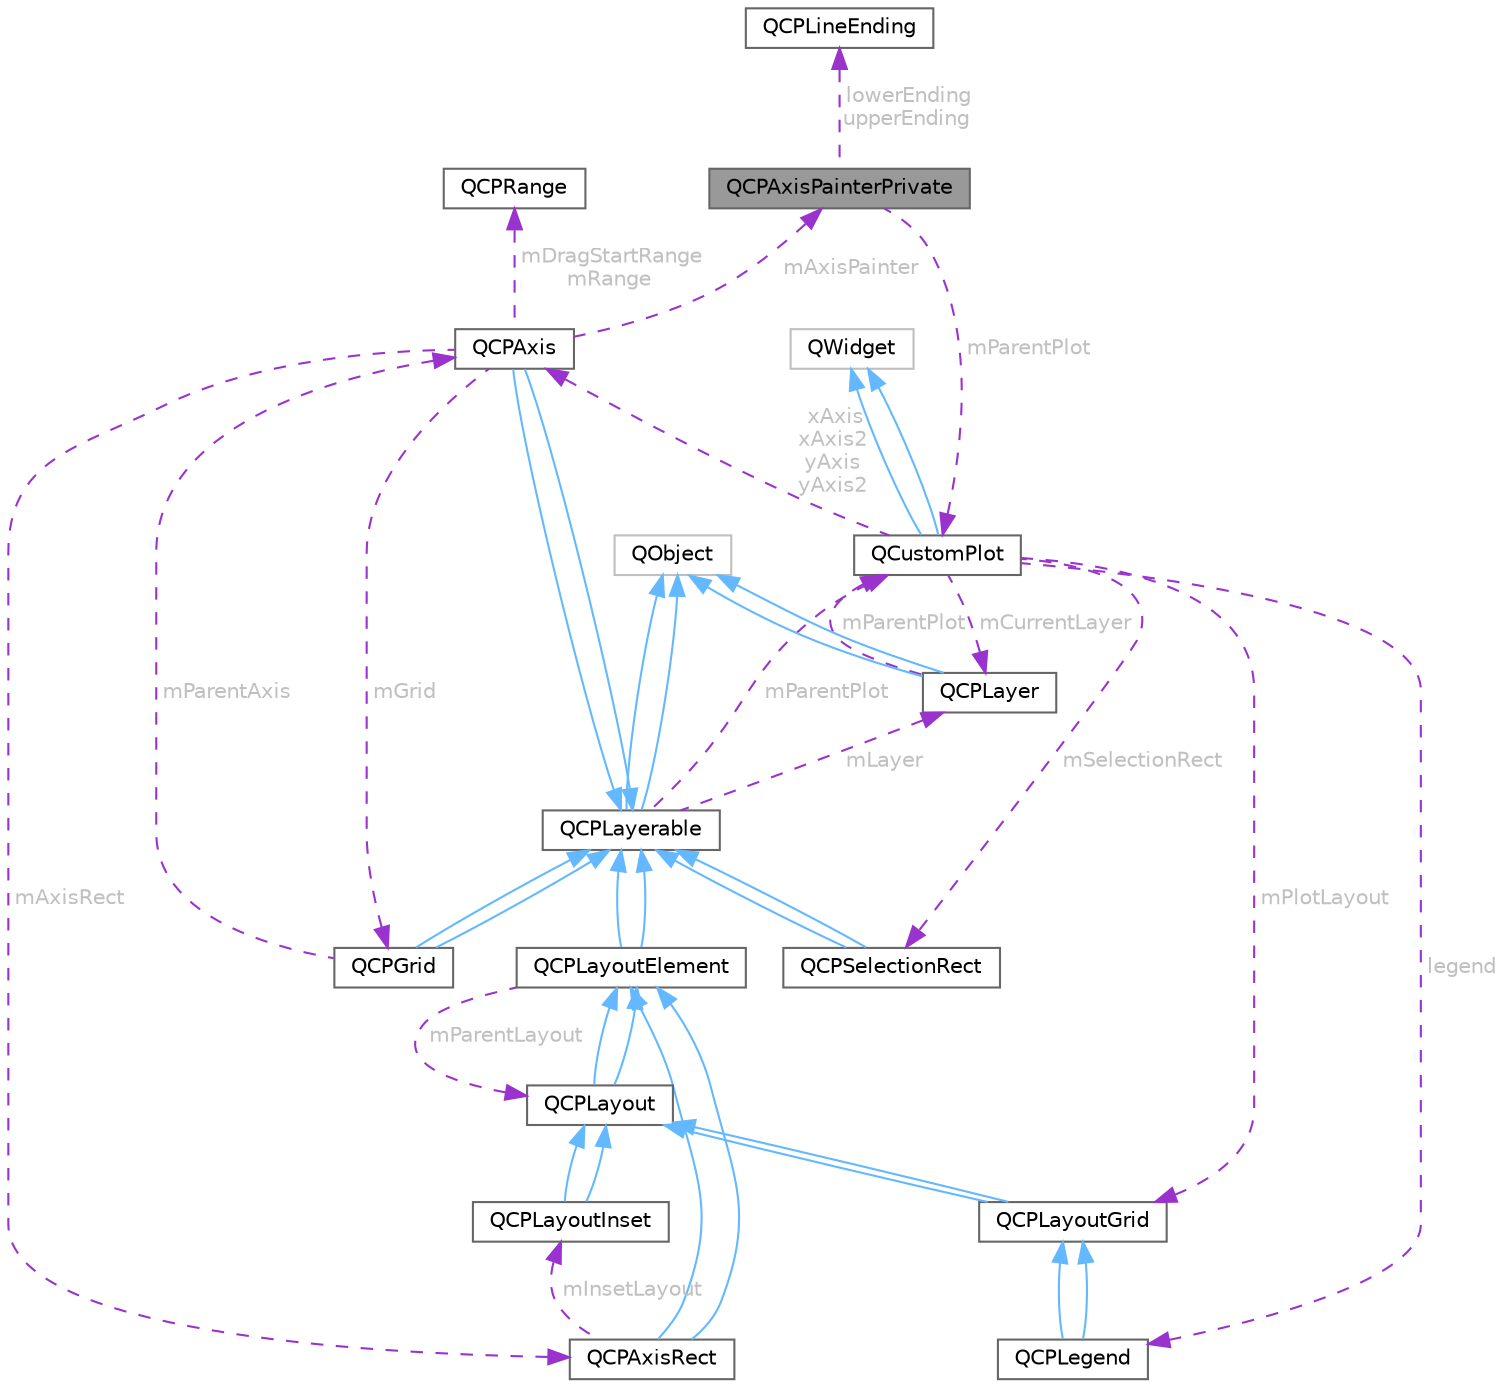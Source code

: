 digraph "QCPAxisPainterPrivate"
{
 // LATEX_PDF_SIZE
  bgcolor="transparent";
  edge [fontname=Helvetica,fontsize=10,labelfontname=Helvetica,labelfontsize=10];
  node [fontname=Helvetica,fontsize=10,shape=box,height=0.2,width=0.4];
  Node1 [id="Node000001",label="QCPAxisPainterPrivate",height=0.2,width=0.4,color="gray40", fillcolor="grey60", style="filled", fontcolor="black",tooltip=" "];
  Node2 -> Node1 [id="edge1_Node000001_Node000002",dir="back",color="darkorchid3",style="dashed",tooltip=" ",label=" lowerEnding\nupperEnding",fontcolor="grey" ];
  Node2 [id="Node000002",label="QCPLineEnding",height=0.2,width=0.4,color="gray40", fillcolor="white", style="filled",URL="$class_q_c_p_line_ending.html",tooltip="Handles the different ending decorations for line-like items."];
  Node3 -> Node1 [id="edge2_Node000001_Node000003",dir="back",color="darkorchid3",style="dashed",tooltip=" ",label=" mParentPlot",fontcolor="grey" ];
  Node3 [id="Node000003",label="QCustomPlot",height=0.2,width=0.4,color="gray40", fillcolor="white", style="filled",URL="$class_q_custom_plot.html",tooltip="The central class of the library. This is the QWidget which displays the plot and interacts with the ..."];
  Node4 -> Node3 [id="edge3_Node000003_Node000004",dir="back",color="steelblue1",style="solid",tooltip=" "];
  Node4 [id="Node000004",label="QWidget",height=0.2,width=0.4,color="grey75", fillcolor="white", style="filled",tooltip=" "];
  Node4 -> Node3 [id="edge4_Node000003_Node000004",dir="back",color="steelblue1",style="solid",tooltip=" "];
  Node5 -> Node3 [id="edge5_Node000003_Node000005",dir="back",color="darkorchid3",style="dashed",tooltip=" ",label=" xAxis\nxAxis2\nyAxis\nyAxis2",fontcolor="grey" ];
  Node5 [id="Node000005",label="QCPAxis",height=0.2,width=0.4,color="gray40", fillcolor="white", style="filled",URL="$class_q_c_p_axis.html",tooltip="Manages a single axis inside a QCustomPlot."];
  Node6 -> Node5 [id="edge6_Node000005_Node000006",dir="back",color="steelblue1",style="solid",tooltip=" "];
  Node6 [id="Node000006",label="QCPLayerable",height=0.2,width=0.4,color="gray40", fillcolor="white", style="filled",URL="$class_q_c_p_layerable.html",tooltip="Base class for all drawable objects."];
  Node7 -> Node6 [id="edge7_Node000006_Node000007",dir="back",color="steelblue1",style="solid",tooltip=" "];
  Node7 [id="Node000007",label="QObject",height=0.2,width=0.4,color="grey75", fillcolor="white", style="filled",tooltip=" "];
  Node7 -> Node6 [id="edge8_Node000006_Node000007",dir="back",color="steelblue1",style="solid",tooltip=" "];
  Node3 -> Node6 [id="edge9_Node000006_Node000003",dir="back",color="darkorchid3",style="dashed",tooltip=" ",label=" mParentPlot",fontcolor="grey" ];
  Node8 -> Node6 [id="edge10_Node000006_Node000008",dir="back",color="darkorchid3",style="dashed",tooltip=" ",label=" mLayer",fontcolor="grey" ];
  Node8 [id="Node000008",label="QCPLayer",height=0.2,width=0.4,color="gray40", fillcolor="white", style="filled",URL="$class_q_c_p_layer.html",tooltip="A layer that may contain objects, to control the rendering order."];
  Node7 -> Node8 [id="edge11_Node000008_Node000007",dir="back",color="steelblue1",style="solid",tooltip=" "];
  Node7 -> Node8 [id="edge12_Node000008_Node000007",dir="back",color="steelblue1",style="solid",tooltip=" "];
  Node3 -> Node8 [id="edge13_Node000008_Node000003",dir="back",color="darkorchid3",style="dashed",tooltip=" ",label=" mParentPlot",fontcolor="grey" ];
  Node6 -> Node5 [id="edge14_Node000005_Node000006",dir="back",color="steelblue1",style="solid",tooltip=" "];
  Node9 -> Node5 [id="edge15_Node000005_Node000009",dir="back",color="darkorchid3",style="dashed",tooltip=" ",label=" mAxisRect",fontcolor="grey" ];
  Node9 [id="Node000009",label="QCPAxisRect",height=0.2,width=0.4,color="gray40", fillcolor="white", style="filled",URL="$class_q_c_p_axis_rect.html",tooltip="Holds multiple axes and arranges them in a rectangular shape."];
  Node10 -> Node9 [id="edge16_Node000009_Node000010",dir="back",color="steelblue1",style="solid",tooltip=" "];
  Node10 [id="Node000010",label="QCPLayoutElement",height=0.2,width=0.4,color="gray40", fillcolor="white", style="filled",URL="$class_q_c_p_layout_element.html",tooltip="The abstract base class for all objects that form the layout system."];
  Node6 -> Node10 [id="edge17_Node000010_Node000006",dir="back",color="steelblue1",style="solid",tooltip=" "];
  Node6 -> Node10 [id="edge18_Node000010_Node000006",dir="back",color="steelblue1",style="solid",tooltip=" "];
  Node11 -> Node10 [id="edge19_Node000010_Node000011",dir="back",color="darkorchid3",style="dashed",tooltip=" ",label=" mParentLayout",fontcolor="grey" ];
  Node11 [id="Node000011",label="QCPLayout",height=0.2,width=0.4,color="gray40", fillcolor="white", style="filled",URL="$class_q_c_p_layout.html",tooltip="The abstract base class for layouts."];
  Node10 -> Node11 [id="edge20_Node000011_Node000010",dir="back",color="steelblue1",style="solid",tooltip=" "];
  Node10 -> Node11 [id="edge21_Node000011_Node000010",dir="back",color="steelblue1",style="solid",tooltip=" "];
  Node10 -> Node9 [id="edge22_Node000009_Node000010",dir="back",color="steelblue1",style="solid",tooltip=" "];
  Node12 -> Node9 [id="edge23_Node000009_Node000012",dir="back",color="darkorchid3",style="dashed",tooltip=" ",label=" mInsetLayout",fontcolor="grey" ];
  Node12 [id="Node000012",label="QCPLayoutInset",height=0.2,width=0.4,color="gray40", fillcolor="white", style="filled",URL="$class_q_c_p_layout_inset.html",tooltip="A layout that places child elements aligned to the border or arbitrarily positioned."];
  Node11 -> Node12 [id="edge24_Node000012_Node000011",dir="back",color="steelblue1",style="solid",tooltip=" "];
  Node11 -> Node12 [id="edge25_Node000012_Node000011",dir="back",color="steelblue1",style="solid",tooltip=" "];
  Node13 -> Node5 [id="edge26_Node000005_Node000013",dir="back",color="darkorchid3",style="dashed",tooltip=" ",label=" mDragStartRange\nmRange",fontcolor="grey" ];
  Node13 [id="Node000013",label="QCPRange",height=0.2,width=0.4,color="gray40", fillcolor="white", style="filled",URL="$class_q_c_p_range.html",tooltip="Represents the range an axis is encompassing."];
  Node14 -> Node5 [id="edge27_Node000005_Node000014",dir="back",color="darkorchid3",style="dashed",tooltip=" ",label=" mGrid",fontcolor="grey" ];
  Node14 [id="Node000014",label="QCPGrid",height=0.2,width=0.4,color="gray40", fillcolor="white", style="filled",URL="$class_q_c_p_grid.html",tooltip="Responsible for drawing the grid of a QCPAxis."];
  Node6 -> Node14 [id="edge28_Node000014_Node000006",dir="back",color="steelblue1",style="solid",tooltip=" "];
  Node6 -> Node14 [id="edge29_Node000014_Node000006",dir="back",color="steelblue1",style="solid",tooltip=" "];
  Node5 -> Node14 [id="edge30_Node000014_Node000005",dir="back",color="darkorchid3",style="dashed",tooltip=" ",label=" mParentAxis",fontcolor="grey" ];
  Node1 -> Node5 [id="edge31_Node000005_Node000001",dir="back",color="darkorchid3",style="dashed",tooltip=" ",label=" mAxisPainter",fontcolor="grey" ];
  Node15 -> Node3 [id="edge32_Node000003_Node000015",dir="back",color="darkorchid3",style="dashed",tooltip=" ",label=" legend",fontcolor="grey" ];
  Node15 [id="Node000015",label="QCPLegend",height=0.2,width=0.4,color="gray40", fillcolor="white", style="filled",URL="$class_q_c_p_legend.html",tooltip="Manages a legend inside a QCustomPlot."];
  Node16 -> Node15 [id="edge33_Node000015_Node000016",dir="back",color="steelblue1",style="solid",tooltip=" "];
  Node16 [id="Node000016",label="QCPLayoutGrid",height=0.2,width=0.4,color="gray40", fillcolor="white", style="filled",URL="$class_q_c_p_layout_grid.html",tooltip="A layout that arranges child elements in a grid."];
  Node11 -> Node16 [id="edge34_Node000016_Node000011",dir="back",color="steelblue1",style="solid",tooltip=" "];
  Node11 -> Node16 [id="edge35_Node000016_Node000011",dir="back",color="steelblue1",style="solid",tooltip=" "];
  Node16 -> Node15 [id="edge36_Node000015_Node000016",dir="back",color="steelblue1",style="solid",tooltip=" "];
  Node16 -> Node3 [id="edge37_Node000003_Node000016",dir="back",color="darkorchid3",style="dashed",tooltip=" ",label=" mPlotLayout",fontcolor="grey" ];
  Node8 -> Node3 [id="edge38_Node000003_Node000008",dir="back",color="darkorchid3",style="dashed",tooltip=" ",label=" mCurrentLayer",fontcolor="grey" ];
  Node17 -> Node3 [id="edge39_Node000003_Node000017",dir="back",color="darkorchid3",style="dashed",tooltip=" ",label=" mSelectionRect",fontcolor="grey" ];
  Node17 [id="Node000017",label="QCPSelectionRect",height=0.2,width=0.4,color="gray40", fillcolor="white", style="filled",URL="$class_q_c_p_selection_rect.html",tooltip="Provides rect/rubber-band data selection and range zoom interaction."];
  Node6 -> Node17 [id="edge40_Node000017_Node000006",dir="back",color="steelblue1",style="solid",tooltip=" "];
  Node6 -> Node17 [id="edge41_Node000017_Node000006",dir="back",color="steelblue1",style="solid",tooltip=" "];
}
